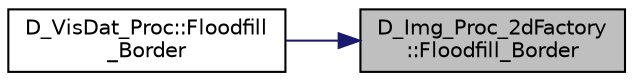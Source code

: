 digraph "D_Img_Proc_2dFactory::Floodfill_Border"
{
 // LATEX_PDF_SIZE
  edge [fontname="Helvetica",fontsize="10",labelfontname="Helvetica",labelfontsize="10"];
  node [fontname="Helvetica",fontsize="10",shape=record];
  rankdir="RL";
  Node1 [label="D_Img_Proc_2dFactory\l::Floodfill_Border",height=0.2,width=0.4,color="black", fillcolor="grey75", style="filled", fontcolor="black",tooltip=" "];
  Node1 -> Node2 [dir="back",color="midnightblue",fontsize="10",style="solid"];
  Node2 [label="D_VisDat_Proc::Floodfill\l_Border",height=0.2,width=0.4,color="black", fillcolor="white", style="filled",URL="$class_d___vis_dat___proc.html#a6029c8dc7ef4e36067aeccbe588f8ada",tooltip=" "];
}
